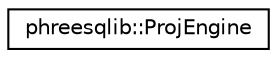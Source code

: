 digraph "Graphical Class Hierarchy"
{
 // LATEX_PDF_SIZE
  edge [fontname="Helvetica",fontsize="10",labelfontname="Helvetica",labelfontsize="10"];
  node [fontname="Helvetica",fontsize="10",shape=record];
  rankdir="LR";
  Node0 [label="phreesqlib::ProjEngine",height=0.2,width=0.4,color="black", fillcolor="white", style="filled",URL="$classphreesqlib_1_1ProjEngine.html",tooltip=" "];
}
